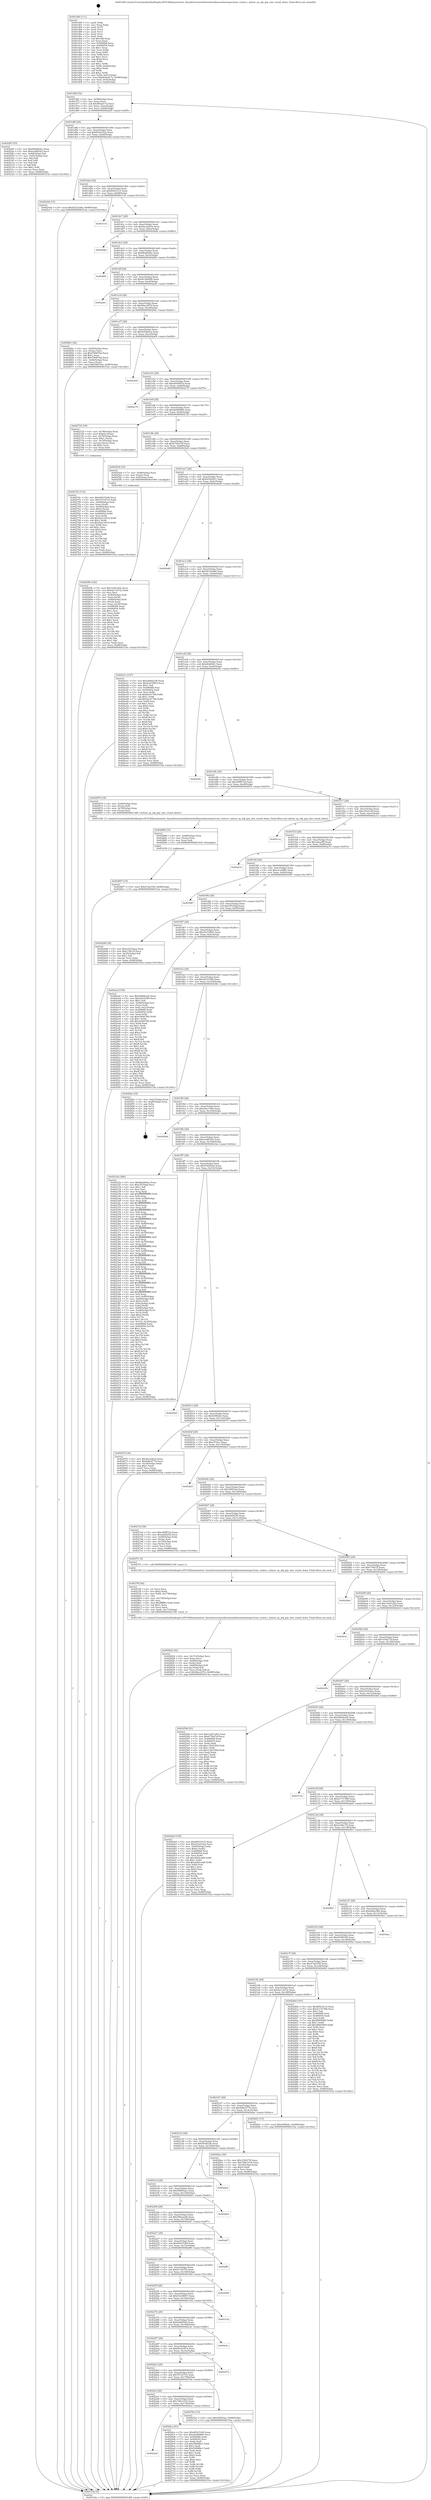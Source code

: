 digraph "0x401d00" {
  label = "0x401d00 (/mnt/c/Users/mathe/Desktop/tcc/POCII/binaries/extr_linuxdriversnetethernetmellanoxmlxswspectrum_router.c_mlxsw_sp_adj_grp_size_round_down_Final-ollvm.out::main(0))"
  labelloc = "t"
  node[shape=record]

  Entry [label="",width=0.3,height=0.3,shape=circle,fillcolor=black,style=filled]
  "0x401d6f" [label="{
     0x401d6f [32]\l
     | [instrs]\l
     &nbsp;&nbsp;0x401d6f \<+6\>: mov -0x98(%rbp),%eax\l
     &nbsp;&nbsp;0x401d75 \<+2\>: mov %eax,%ecx\l
     &nbsp;&nbsp;0x401d77 \<+6\>: sub $0x804ad17a,%ecx\l
     &nbsp;&nbsp;0x401d7d \<+6\>: mov %eax,-0xac(%rbp)\l
     &nbsp;&nbsp;0x401d83 \<+6\>: mov %ecx,-0xb0(%rbp)\l
     &nbsp;&nbsp;0x401d89 \<+6\>: je 00000000004022f5 \<main+0x5f5\>\l
  }"]
  "0x4022f5" [label="{
     0x4022f5 [53]\l
     | [instrs]\l
     &nbsp;&nbsp;0x4022f5 \<+5\>: mov $0x8ba90ebc,%eax\l
     &nbsp;&nbsp;0x4022fa \<+5\>: mov $0xecdd93d3,%ecx\l
     &nbsp;&nbsp;0x4022ff \<+6\>: mov -0x92(%rbp),%dl\l
     &nbsp;&nbsp;0x402305 \<+7\>: mov -0x91(%rbp),%sil\l
     &nbsp;&nbsp;0x40230c \<+3\>: mov %dl,%dil\l
     &nbsp;&nbsp;0x40230f \<+3\>: and %sil,%dil\l
     &nbsp;&nbsp;0x402312 \<+3\>: xor %sil,%dl\l
     &nbsp;&nbsp;0x402315 \<+3\>: or %dl,%dil\l
     &nbsp;&nbsp;0x402318 \<+4\>: test $0x1,%dil\l
     &nbsp;&nbsp;0x40231c \<+3\>: cmovne %ecx,%eax\l
     &nbsp;&nbsp;0x40231f \<+6\>: mov %eax,-0x98(%rbp)\l
     &nbsp;&nbsp;0x402325 \<+5\>: jmp 000000000040314a \<main+0x144a\>\l
  }"]
  "0x401d8f" [label="{
     0x401d8f [28]\l
     | [instrs]\l
     &nbsp;&nbsp;0x401d8f \<+5\>: jmp 0000000000401d94 \<main+0x94\>\l
     &nbsp;&nbsp;0x401d94 \<+6\>: mov -0xac(%rbp),%eax\l
     &nbsp;&nbsp;0x401d9a \<+5\>: sub $0x81bd1022,%eax\l
     &nbsp;&nbsp;0x401d9f \<+6\>: mov %eax,-0xb4(%rbp)\l
     &nbsp;&nbsp;0x401da5 \<+6\>: je 0000000000402e0d \<main+0x110d\>\l
  }"]
  "0x40314a" [label="{
     0x40314a [5]\l
     | [instrs]\l
     &nbsp;&nbsp;0x40314a \<+5\>: jmp 0000000000401d6f \<main+0x6f\>\l
  }"]
  "0x401d00" [label="{
     0x401d00 [111]\l
     | [instrs]\l
     &nbsp;&nbsp;0x401d00 \<+1\>: push %rbp\l
     &nbsp;&nbsp;0x401d01 \<+3\>: mov %rsp,%rbp\l
     &nbsp;&nbsp;0x401d04 \<+2\>: push %r15\l
     &nbsp;&nbsp;0x401d06 \<+2\>: push %r14\l
     &nbsp;&nbsp;0x401d08 \<+2\>: push %r13\l
     &nbsp;&nbsp;0x401d0a \<+2\>: push %r12\l
     &nbsp;&nbsp;0x401d0c \<+1\>: push %rbx\l
     &nbsp;&nbsp;0x401d0d \<+7\>: sub $0x188,%rsp\l
     &nbsp;&nbsp;0x401d14 \<+2\>: xor %eax,%eax\l
     &nbsp;&nbsp;0x401d16 \<+7\>: mov 0x406068,%ecx\l
     &nbsp;&nbsp;0x401d1d \<+7\>: mov 0x406054,%edx\l
     &nbsp;&nbsp;0x401d24 \<+3\>: sub $0x1,%eax\l
     &nbsp;&nbsp;0x401d27 \<+3\>: mov %ecx,%r8d\l
     &nbsp;&nbsp;0x401d2a \<+3\>: add %eax,%r8d\l
     &nbsp;&nbsp;0x401d2d \<+4\>: imul %r8d,%ecx\l
     &nbsp;&nbsp;0x401d31 \<+3\>: and $0x1,%ecx\l
     &nbsp;&nbsp;0x401d34 \<+3\>: cmp $0x0,%ecx\l
     &nbsp;&nbsp;0x401d37 \<+4\>: sete %r9b\l
     &nbsp;&nbsp;0x401d3b \<+4\>: and $0x1,%r9b\l
     &nbsp;&nbsp;0x401d3f \<+7\>: mov %r9b,-0x92(%rbp)\l
     &nbsp;&nbsp;0x401d46 \<+3\>: cmp $0xa,%edx\l
     &nbsp;&nbsp;0x401d49 \<+4\>: setl %r9b\l
     &nbsp;&nbsp;0x401d4d \<+4\>: and $0x1,%r9b\l
     &nbsp;&nbsp;0x401d51 \<+7\>: mov %r9b,-0x91(%rbp)\l
     &nbsp;&nbsp;0x401d58 \<+10\>: movl $0x804ad17a,-0x98(%rbp)\l
     &nbsp;&nbsp;0x401d62 \<+6\>: mov %edi,-0x9c(%rbp)\l
     &nbsp;&nbsp;0x401d68 \<+7\>: mov %rsi,-0xa8(%rbp)\l
  }"]
  Exit [label="",width=0.3,height=0.3,shape=circle,fillcolor=black,style=filled,peripheries=2]
  "0x402e0d" [label="{
     0x402e0d [15]\l
     | [instrs]\l
     &nbsp;&nbsp;0x402e0d \<+10\>: movl $0xbb332a8d,-0x98(%rbp)\l
     &nbsp;&nbsp;0x402e17 \<+5\>: jmp 000000000040314a \<main+0x144a\>\l
  }"]
  "0x401dab" [label="{
     0x401dab [28]\l
     | [instrs]\l
     &nbsp;&nbsp;0x401dab \<+5\>: jmp 0000000000401db0 \<main+0xb0\>\l
     &nbsp;&nbsp;0x401db0 \<+6\>: mov -0xac(%rbp),%eax\l
     &nbsp;&nbsp;0x401db6 \<+5\>: sub $0x895e51c5,%eax\l
     &nbsp;&nbsp;0x401dbb \<+6\>: mov %eax,-0xb8(%rbp)\l
     &nbsp;&nbsp;0x401dc1 \<+6\>: je 0000000000403116 \<main+0x1416\>\l
  }"]
  "0x402897" [label="{
     0x402897 [15]\l
     | [instrs]\l
     &nbsp;&nbsp;0x402897 \<+10\>: movl $0x47ab1f36,-0x98(%rbp)\l
     &nbsp;&nbsp;0x4028a1 \<+5\>: jmp 000000000040314a \<main+0x144a\>\l
  }"]
  "0x403116" [label="{
     0x403116\l
  }", style=dashed]
  "0x401dc7" [label="{
     0x401dc7 [28]\l
     | [instrs]\l
     &nbsp;&nbsp;0x401dc7 \<+5\>: jmp 0000000000401dcc \<main+0xcc\>\l
     &nbsp;&nbsp;0x401dcc \<+6\>: mov -0xac(%rbp),%eax\l
     &nbsp;&nbsp;0x401dd2 \<+5\>: sub $0x8ac22b1b,%eax\l
     &nbsp;&nbsp;0x401dd7 \<+6\>: mov %eax,-0xbc(%rbp)\l
     &nbsp;&nbsp;0x401ddd \<+6\>: je 000000000040268e \<main+0x98e\>\l
  }"]
  "0x402888" [label="{
     0x402888 [15]\l
     | [instrs]\l
     &nbsp;&nbsp;0x402888 \<+4\>: mov -0x68(%rbp),%rax\l
     &nbsp;&nbsp;0x40288c \<+3\>: mov (%rax),%rax\l
     &nbsp;&nbsp;0x40288f \<+3\>: mov %rax,%rdi\l
     &nbsp;&nbsp;0x402892 \<+5\>: call 0000000000401030 \<free@plt\>\l
     | [calls]\l
     &nbsp;&nbsp;0x401030 \{1\} (unknown)\l
  }"]
  "0x40268e" [label="{
     0x40268e\l
  }", style=dashed]
  "0x401de3" [label="{
     0x401de3 [28]\l
     | [instrs]\l
     &nbsp;&nbsp;0x401de3 \<+5\>: jmp 0000000000401de8 \<main+0xe8\>\l
     &nbsp;&nbsp;0x401de8 \<+6\>: mov -0xac(%rbp),%eax\l
     &nbsp;&nbsp;0x401dee \<+5\>: sub $0x8ba90ebc,%eax\l
     &nbsp;&nbsp;0x401df3 \<+6\>: mov %eax,-0xc0(%rbp)\l
     &nbsp;&nbsp;0x401df9 \<+6\>: je 0000000000402f60 \<main+0x1260\>\l
  }"]
  "0x402822" [label="{
     0x402822 [42]\l
     | [instrs]\l
     &nbsp;&nbsp;0x402822 \<+6\>: mov -0x17c(%rbp),%ecx\l
     &nbsp;&nbsp;0x402828 \<+3\>: imul %eax,%ecx\l
     &nbsp;&nbsp;0x40282b \<+4\>: mov -0x68(%rbp),%rdi\l
     &nbsp;&nbsp;0x40282f \<+3\>: mov (%rdi),%rdi\l
     &nbsp;&nbsp;0x402832 \<+4\>: mov -0x60(%rbp),%r8\l
     &nbsp;&nbsp;0x402836 \<+3\>: movslq (%r8),%r8\l
     &nbsp;&nbsp;0x402839 \<+4\>: mov %ecx,(%rdi,%r8,4)\l
     &nbsp;&nbsp;0x40283d \<+10\>: movl $0x9dac297d,-0x98(%rbp)\l
     &nbsp;&nbsp;0x402847 \<+5\>: jmp 000000000040314a \<main+0x144a\>\l
  }"]
  "0x402f60" [label="{
     0x402f60\l
  }", style=dashed]
  "0x401dff" [label="{
     0x401dff [28]\l
     | [instrs]\l
     &nbsp;&nbsp;0x401dff \<+5\>: jmp 0000000000401e04 \<main+0x104\>\l
     &nbsp;&nbsp;0x401e04 \<+6\>: mov -0xac(%rbp),%eax\l
     &nbsp;&nbsp;0x401e0a \<+5\>: sub $0x9c30b008,%eax\l
     &nbsp;&nbsp;0x401e0f \<+6\>: mov %eax,-0xc4(%rbp)\l
     &nbsp;&nbsp;0x401e15 \<+6\>: je 0000000000402a9c \<main+0xd9c\>\l
  }"]
  "0x4027f6" [label="{
     0x4027f6 [44]\l
     | [instrs]\l
     &nbsp;&nbsp;0x4027f6 \<+2\>: xor %ecx,%ecx\l
     &nbsp;&nbsp;0x4027f8 \<+5\>: mov $0x2,%edx\l
     &nbsp;&nbsp;0x4027fd \<+6\>: mov %edx,-0x178(%rbp)\l
     &nbsp;&nbsp;0x402803 \<+1\>: cltd\l
     &nbsp;&nbsp;0x402804 \<+6\>: mov -0x178(%rbp),%esi\l
     &nbsp;&nbsp;0x40280a \<+2\>: idiv %esi\l
     &nbsp;&nbsp;0x40280c \<+6\>: imul $0xfffffffe,%edx,%edx\l
     &nbsp;&nbsp;0x402812 \<+3\>: sub $0x1,%ecx\l
     &nbsp;&nbsp;0x402815 \<+2\>: sub %ecx,%edx\l
     &nbsp;&nbsp;0x402817 \<+6\>: mov %edx,-0x17c(%rbp)\l
     &nbsp;&nbsp;0x40281d \<+5\>: call 0000000000401160 \<next_i\>\l
     | [calls]\l
     &nbsp;&nbsp;0x401160 \{1\} (/mnt/c/Users/mathe/Desktop/tcc/POCII/binaries/extr_linuxdriversnetethernetmellanoxmlxswspectrum_router.c_mlxsw_sp_adj_grp_size_round_down_Final-ollvm.out::next_i)\l
  }"]
  "0x402a9c" [label="{
     0x402a9c\l
  }", style=dashed]
  "0x401e1b" [label="{
     0x401e1b [28]\l
     | [instrs]\l
     &nbsp;&nbsp;0x401e1b \<+5\>: jmp 0000000000401e20 \<main+0x120\>\l
     &nbsp;&nbsp;0x401e20 \<+6\>: mov -0xac(%rbp),%eax\l
     &nbsp;&nbsp;0x401e26 \<+5\>: sub $0x9dac297d,%eax\l
     &nbsp;&nbsp;0x401e2b \<+6\>: mov %eax,-0xc8(%rbp)\l
     &nbsp;&nbsp;0x401e31 \<+6\>: je 000000000040284c \<main+0xb4c\>\l
  }"]
  "0x40274c" [label="{
     0x40274c [114]\l
     | [instrs]\l
     &nbsp;&nbsp;0x40274c \<+5\>: mov $0x605c5349,%ecx\l
     &nbsp;&nbsp;0x402751 \<+5\>: mov $0x767a57c5,%edx\l
     &nbsp;&nbsp;0x402756 \<+4\>: mov -0x68(%rbp),%rdi\l
     &nbsp;&nbsp;0x40275a \<+3\>: mov %rax,(%rdi)\l
     &nbsp;&nbsp;0x40275d \<+4\>: mov -0x60(%rbp),%rax\l
     &nbsp;&nbsp;0x402761 \<+6\>: movl $0x0,(%rax)\l
     &nbsp;&nbsp;0x402767 \<+7\>: mov 0x406068,%esi\l
     &nbsp;&nbsp;0x40276e \<+8\>: mov 0x406054,%r8d\l
     &nbsp;&nbsp;0x402776 \<+3\>: mov %esi,%r9d\l
     &nbsp;&nbsp;0x402779 \<+7\>: add $0x9221491d,%r9d\l
     &nbsp;&nbsp;0x402780 \<+4\>: sub $0x1,%r9d\l
     &nbsp;&nbsp;0x402784 \<+7\>: sub $0x9221491d,%r9d\l
     &nbsp;&nbsp;0x40278b \<+4\>: imul %r9d,%esi\l
     &nbsp;&nbsp;0x40278f \<+3\>: and $0x1,%esi\l
     &nbsp;&nbsp;0x402792 \<+3\>: cmp $0x0,%esi\l
     &nbsp;&nbsp;0x402795 \<+4\>: sete %r10b\l
     &nbsp;&nbsp;0x402799 \<+4\>: cmp $0xa,%r8d\l
     &nbsp;&nbsp;0x40279d \<+4\>: setl %r11b\l
     &nbsp;&nbsp;0x4027a1 \<+3\>: mov %r10b,%bl\l
     &nbsp;&nbsp;0x4027a4 \<+3\>: and %r11b,%bl\l
     &nbsp;&nbsp;0x4027a7 \<+3\>: xor %r11b,%r10b\l
     &nbsp;&nbsp;0x4027aa \<+3\>: or %r10b,%bl\l
     &nbsp;&nbsp;0x4027ad \<+3\>: test $0x1,%bl\l
     &nbsp;&nbsp;0x4027b0 \<+3\>: cmovne %edx,%ecx\l
     &nbsp;&nbsp;0x4027b3 \<+6\>: mov %ecx,-0x98(%rbp)\l
     &nbsp;&nbsp;0x4027b9 \<+5\>: jmp 000000000040314a \<main+0x144a\>\l
  }"]
  "0x40284c" [label="{
     0x40284c [42]\l
     | [instrs]\l
     &nbsp;&nbsp;0x40284c \<+4\>: mov -0x60(%rbp),%rax\l
     &nbsp;&nbsp;0x402850 \<+2\>: mov (%rax),%ecx\l
     &nbsp;&nbsp;0x402852 \<+6\>: sub $0xf78487bd,%ecx\l
     &nbsp;&nbsp;0x402858 \<+3\>: add $0x1,%ecx\l
     &nbsp;&nbsp;0x40285b \<+6\>: add $0xf78487bd,%ecx\l
     &nbsp;&nbsp;0x402861 \<+4\>: mov -0x60(%rbp),%rax\l
     &nbsp;&nbsp;0x402865 \<+2\>: mov %ecx,(%rax)\l
     &nbsp;&nbsp;0x402867 \<+10\>: movl $0x54853ae,-0x98(%rbp)\l
     &nbsp;&nbsp;0x402871 \<+5\>: jmp 000000000040314a \<main+0x144a\>\l
  }"]
  "0x401e37" [label="{
     0x401e37 [28]\l
     | [instrs]\l
     &nbsp;&nbsp;0x401e37 \<+5\>: jmp 0000000000401e3c \<main+0x13c\>\l
     &nbsp;&nbsp;0x401e3c \<+6\>: mov -0xac(%rbp),%eax\l
     &nbsp;&nbsp;0x401e42 \<+5\>: sub $0x9e93b4ca,%eax\l
     &nbsp;&nbsp;0x401e47 \<+6\>: mov %eax,-0xcc(%rbp)\l
     &nbsp;&nbsp;0x401e4d \<+6\>: je 0000000000402a04 \<main+0xd04\>\l
  }"]
  "0x4022eb" [label="{
     0x4022eb\l
  }", style=dashed]
  "0x402a04" [label="{
     0x402a04\l
  }", style=dashed]
  "0x401e53" [label="{
     0x401e53 [28]\l
     | [instrs]\l
     &nbsp;&nbsp;0x401e53 \<+5\>: jmp 0000000000401e58 \<main+0x158\>\l
     &nbsp;&nbsp;0x401e58 \<+6\>: mov -0xac(%rbp),%eax\l
     &nbsp;&nbsp;0x401e5e \<+5\>: sub $0xa6504b7b,%eax\l
     &nbsp;&nbsp;0x401e63 \<+6\>: mov %eax,-0xd0(%rbp)\l
     &nbsp;&nbsp;0x401e69 \<+6\>: je 0000000000402c70 \<main+0xf70\>\l
  }"]
  "0x4026ca" [label="{
     0x4026ca [91]\l
     | [instrs]\l
     &nbsp;&nbsp;0x4026ca \<+5\>: mov $0x605c5349,%eax\l
     &nbsp;&nbsp;0x4026cf \<+5\>: mov $0xab58b860,%ecx\l
     &nbsp;&nbsp;0x4026d4 \<+7\>: mov 0x406068,%edx\l
     &nbsp;&nbsp;0x4026db \<+7\>: mov 0x406054,%esi\l
     &nbsp;&nbsp;0x4026e2 \<+2\>: mov %edx,%edi\l
     &nbsp;&nbsp;0x4026e4 \<+6\>: sub $0x5006f6e1,%edi\l
     &nbsp;&nbsp;0x4026ea \<+3\>: sub $0x1,%edi\l
     &nbsp;&nbsp;0x4026ed \<+6\>: add $0x5006f6e1,%edi\l
     &nbsp;&nbsp;0x4026f3 \<+3\>: imul %edi,%edx\l
     &nbsp;&nbsp;0x4026f6 \<+3\>: and $0x1,%edx\l
     &nbsp;&nbsp;0x4026f9 \<+3\>: cmp $0x0,%edx\l
     &nbsp;&nbsp;0x4026fc \<+4\>: sete %r8b\l
     &nbsp;&nbsp;0x402700 \<+3\>: cmp $0xa,%esi\l
     &nbsp;&nbsp;0x402703 \<+4\>: setl %r9b\l
     &nbsp;&nbsp;0x402707 \<+3\>: mov %r8b,%r10b\l
     &nbsp;&nbsp;0x40270a \<+3\>: and %r9b,%r10b\l
     &nbsp;&nbsp;0x40270d \<+3\>: xor %r9b,%r8b\l
     &nbsp;&nbsp;0x402710 \<+3\>: or %r8b,%r10b\l
     &nbsp;&nbsp;0x402713 \<+4\>: test $0x1,%r10b\l
     &nbsp;&nbsp;0x402717 \<+3\>: cmovne %ecx,%eax\l
     &nbsp;&nbsp;0x40271a \<+6\>: mov %eax,-0x98(%rbp)\l
     &nbsp;&nbsp;0x402720 \<+5\>: jmp 000000000040314a \<main+0x144a\>\l
  }"]
  "0x402c70" [label="{
     0x402c70\l
  }", style=dashed]
  "0x401e6f" [label="{
     0x401e6f [28]\l
     | [instrs]\l
     &nbsp;&nbsp;0x401e6f \<+5\>: jmp 0000000000401e74 \<main+0x174\>\l
     &nbsp;&nbsp;0x401e74 \<+6\>: mov -0xac(%rbp),%eax\l
     &nbsp;&nbsp;0x401e7a \<+5\>: sub $0xab58b860,%eax\l
     &nbsp;&nbsp;0x401e7f \<+6\>: mov %eax,-0xd4(%rbp)\l
     &nbsp;&nbsp;0x401e85 \<+6\>: je 0000000000402725 \<main+0xa25\>\l
  }"]
  "0x4022cf" [label="{
     0x4022cf [28]\l
     | [instrs]\l
     &nbsp;&nbsp;0x4022cf \<+5\>: jmp 00000000004022d4 \<main+0x5d4\>\l
     &nbsp;&nbsp;0x4022d4 \<+6\>: mov -0xac(%rbp),%eax\l
     &nbsp;&nbsp;0x4022da \<+5\>: sub $0x7d6e101b,%eax\l
     &nbsp;&nbsp;0x4022df \<+6\>: mov %eax,-0x174(%rbp)\l
     &nbsp;&nbsp;0x4022e5 \<+6\>: je 00000000004026ca \<main+0x9ca\>\l
  }"]
  "0x402725" [label="{
     0x402725 [39]\l
     | [instrs]\l
     &nbsp;&nbsp;0x402725 \<+4\>: mov -0x78(%rbp),%rax\l
     &nbsp;&nbsp;0x402729 \<+6\>: movl $0x64,(%rax)\l
     &nbsp;&nbsp;0x40272f \<+4\>: mov -0x70(%rbp),%rax\l
     &nbsp;&nbsp;0x402733 \<+6\>: movl $0x1,(%rax)\l
     &nbsp;&nbsp;0x402739 \<+4\>: mov -0x70(%rbp),%rax\l
     &nbsp;&nbsp;0x40273d \<+3\>: movslq (%rax),%rax\l
     &nbsp;&nbsp;0x402740 \<+4\>: shl $0x2,%rax\l
     &nbsp;&nbsp;0x402744 \<+3\>: mov %rax,%rdi\l
     &nbsp;&nbsp;0x402747 \<+5\>: call 0000000000401050 \<malloc@plt\>\l
     | [calls]\l
     &nbsp;&nbsp;0x401050 \{1\} (unknown)\l
  }"]
  "0x401e8b" [label="{
     0x401e8b [28]\l
     | [instrs]\l
     &nbsp;&nbsp;0x401e8b \<+5\>: jmp 0000000000401e90 \<main+0x190\>\l
     &nbsp;&nbsp;0x401e90 \<+6\>: mov -0xac(%rbp),%eax\l
     &nbsp;&nbsp;0x401e96 \<+5\>: sub $0xb75ba7ef,%eax\l
     &nbsp;&nbsp;0x401e9b \<+6\>: mov %eax,-0xd8(%rbp)\l
     &nbsp;&nbsp;0x401ea1 \<+6\>: je 00000000004025e8 \<main+0x8e8\>\l
  }"]
  "0x4027be" [label="{
     0x4027be [15]\l
     | [instrs]\l
     &nbsp;&nbsp;0x4027be \<+10\>: movl $0x54853ae,-0x98(%rbp)\l
     &nbsp;&nbsp;0x4027c8 \<+5\>: jmp 000000000040314a \<main+0x144a\>\l
  }"]
  "0x4025e8" [label="{
     0x4025e8 [19]\l
     | [instrs]\l
     &nbsp;&nbsp;0x4025e8 \<+7\>: mov -0x88(%rbp),%rax\l
     &nbsp;&nbsp;0x4025ef \<+3\>: mov (%rax),%rax\l
     &nbsp;&nbsp;0x4025f2 \<+4\>: mov 0x8(%rax),%rdi\l
     &nbsp;&nbsp;0x4025f6 \<+5\>: call 0000000000401060 \<atoi@plt\>\l
     | [calls]\l
     &nbsp;&nbsp;0x401060 \{1\} (unknown)\l
  }"]
  "0x401ea7" [label="{
     0x401ea7 [28]\l
     | [instrs]\l
     &nbsp;&nbsp;0x401ea7 \<+5\>: jmp 0000000000401eac \<main+0x1ac\>\l
     &nbsp;&nbsp;0x401eac \<+6\>: mov -0xac(%rbp),%eax\l
     &nbsp;&nbsp;0x401eb2 \<+5\>: sub $0xb93b291c,%eax\l
     &nbsp;&nbsp;0x401eb7 \<+6\>: mov %eax,-0xdc(%rbp)\l
     &nbsp;&nbsp;0x401ebd \<+6\>: je 0000000000402bdb \<main+0xedb\>\l
  }"]
  "0x4022b3" [label="{
     0x4022b3 [28]\l
     | [instrs]\l
     &nbsp;&nbsp;0x4022b3 \<+5\>: jmp 00000000004022b8 \<main+0x5b8\>\l
     &nbsp;&nbsp;0x4022b8 \<+6\>: mov -0xac(%rbp),%eax\l
     &nbsp;&nbsp;0x4022be \<+5\>: sub $0x767a57c5,%eax\l
     &nbsp;&nbsp;0x4022c3 \<+6\>: mov %eax,-0x170(%rbp)\l
     &nbsp;&nbsp;0x4022c9 \<+6\>: je 00000000004027be \<main+0xabe\>\l
  }"]
  "0x402bdb" [label="{
     0x402bdb\l
  }", style=dashed]
  "0x401ec3" [label="{
     0x401ec3 [28]\l
     | [instrs]\l
     &nbsp;&nbsp;0x401ec3 \<+5\>: jmp 0000000000401ec8 \<main+0x1c8\>\l
     &nbsp;&nbsp;0x401ec8 \<+6\>: mov -0xac(%rbp),%eax\l
     &nbsp;&nbsp;0x401ece \<+5\>: sub $0xbb332a8d,%eax\l
     &nbsp;&nbsp;0x401ed3 \<+6\>: mov %eax,-0xe0(%rbp)\l
     &nbsp;&nbsp;0x401ed9 \<+6\>: je 0000000000402e1c \<main+0x111c\>\l
  }"]
  "0x40257e" [label="{
     0x40257e\l
  }", style=dashed]
  "0x402e1c" [label="{
     0x402e1c [147]\l
     | [instrs]\l
     &nbsp;&nbsp;0x402e1c \<+5\>: mov $0x268d2a36,%eax\l
     &nbsp;&nbsp;0x402e21 \<+5\>: mov $0xd3a7d003,%ecx\l
     &nbsp;&nbsp;0x402e26 \<+2\>: mov $0x1,%dl\l
     &nbsp;&nbsp;0x402e28 \<+7\>: mov 0x406068,%esi\l
     &nbsp;&nbsp;0x402e2f \<+7\>: mov 0x406054,%edi\l
     &nbsp;&nbsp;0x402e36 \<+3\>: mov %esi,%r8d\l
     &nbsp;&nbsp;0x402e39 \<+7\>: sub $0xfec01768,%r8d\l
     &nbsp;&nbsp;0x402e40 \<+4\>: sub $0x1,%r8d\l
     &nbsp;&nbsp;0x402e44 \<+7\>: add $0xfec01768,%r8d\l
     &nbsp;&nbsp;0x402e4b \<+4\>: imul %r8d,%esi\l
     &nbsp;&nbsp;0x402e4f \<+3\>: and $0x1,%esi\l
     &nbsp;&nbsp;0x402e52 \<+3\>: cmp $0x0,%esi\l
     &nbsp;&nbsp;0x402e55 \<+4\>: sete %r9b\l
     &nbsp;&nbsp;0x402e59 \<+3\>: cmp $0xa,%edi\l
     &nbsp;&nbsp;0x402e5c \<+4\>: setl %r10b\l
     &nbsp;&nbsp;0x402e60 \<+3\>: mov %r9b,%r11b\l
     &nbsp;&nbsp;0x402e63 \<+4\>: xor $0xff,%r11b\l
     &nbsp;&nbsp;0x402e67 \<+3\>: mov %r10b,%bl\l
     &nbsp;&nbsp;0x402e6a \<+3\>: xor $0xff,%bl\l
     &nbsp;&nbsp;0x402e6d \<+3\>: xor $0x0,%dl\l
     &nbsp;&nbsp;0x402e70 \<+3\>: mov %r11b,%r14b\l
     &nbsp;&nbsp;0x402e73 \<+4\>: and $0x0,%r14b\l
     &nbsp;&nbsp;0x402e77 \<+3\>: and %dl,%r9b\l
     &nbsp;&nbsp;0x402e7a \<+3\>: mov %bl,%r15b\l
     &nbsp;&nbsp;0x402e7d \<+4\>: and $0x0,%r15b\l
     &nbsp;&nbsp;0x402e81 \<+3\>: and %dl,%r10b\l
     &nbsp;&nbsp;0x402e84 \<+3\>: or %r9b,%r14b\l
     &nbsp;&nbsp;0x402e87 \<+3\>: or %r10b,%r15b\l
     &nbsp;&nbsp;0x402e8a \<+3\>: xor %r15b,%r14b\l
     &nbsp;&nbsp;0x402e8d \<+3\>: or %bl,%r11b\l
     &nbsp;&nbsp;0x402e90 \<+4\>: xor $0xff,%r11b\l
     &nbsp;&nbsp;0x402e94 \<+3\>: or $0x0,%dl\l
     &nbsp;&nbsp;0x402e97 \<+3\>: and %dl,%r11b\l
     &nbsp;&nbsp;0x402e9a \<+3\>: or %r11b,%r14b\l
     &nbsp;&nbsp;0x402e9d \<+4\>: test $0x1,%r14b\l
     &nbsp;&nbsp;0x402ea1 \<+3\>: cmovne %ecx,%eax\l
     &nbsp;&nbsp;0x402ea4 \<+6\>: mov %eax,-0x98(%rbp)\l
     &nbsp;&nbsp;0x402eaa \<+5\>: jmp 000000000040314a \<main+0x144a\>\l
  }"]
  "0x401edf" [label="{
     0x401edf [28]\l
     | [instrs]\l
     &nbsp;&nbsp;0x401edf \<+5\>: jmp 0000000000401ee4 \<main+0x1e4\>\l
     &nbsp;&nbsp;0x401ee4 \<+6\>: mov -0xac(%rbp),%eax\l
     &nbsp;&nbsp;0x401eea \<+5\>: sub $0xbfedf4d1,%eax\l
     &nbsp;&nbsp;0x401eef \<+6\>: mov %eax,-0xe4(%rbp)\l
     &nbsp;&nbsp;0x401ef5 \<+6\>: je 000000000040250c \<main+0x80c\>\l
  }"]
  "0x402297" [label="{
     0x402297 [28]\l
     | [instrs]\l
     &nbsp;&nbsp;0x402297 \<+5\>: jmp 000000000040229c \<main+0x59c\>\l
     &nbsp;&nbsp;0x40229c \<+6\>: mov -0xac(%rbp),%eax\l
     &nbsp;&nbsp;0x4022a2 \<+5\>: sub $0x6b3d1974,%eax\l
     &nbsp;&nbsp;0x4022a7 \<+6\>: mov %eax,-0x16c(%rbp)\l
     &nbsp;&nbsp;0x4022ad \<+6\>: je 000000000040257e \<main+0x87e\>\l
  }"]
  "0x40250c" [label="{
     0x40250c\l
  }", style=dashed]
  "0x401efb" [label="{
     0x401efb [28]\l
     | [instrs]\l
     &nbsp;&nbsp;0x401efb \<+5\>: jmp 0000000000401f00 \<main+0x200\>\l
     &nbsp;&nbsp;0x401f00 \<+6\>: mov -0xac(%rbp),%eax\l
     &nbsp;&nbsp;0x401f06 \<+5\>: sub $0xc89f87a2,%eax\l
     &nbsp;&nbsp;0x401f0b \<+6\>: mov %eax,-0xe8(%rbp)\l
     &nbsp;&nbsp;0x401f11 \<+6\>: je 0000000000402876 \<main+0xb76\>\l
  }"]
  "0x402cfe" [label="{
     0x402cfe\l
  }", style=dashed]
  "0x402876" [label="{
     0x402876 [18]\l
     | [instrs]\l
     &nbsp;&nbsp;0x402876 \<+4\>: mov -0x68(%rbp),%rax\l
     &nbsp;&nbsp;0x40287a \<+3\>: mov (%rax),%rdi\l
     &nbsp;&nbsp;0x40287d \<+4\>: mov -0x78(%rbp),%rax\l
     &nbsp;&nbsp;0x402881 \<+2\>: mov (%rax),%esi\l
     &nbsp;&nbsp;0x402883 \<+5\>: call 00000000004013d0 \<mlxsw_sp_adj_grp_size_round_down\>\l
     | [calls]\l
     &nbsp;&nbsp;0x4013d0 \{1\} (/mnt/c/Users/mathe/Desktop/tcc/POCII/binaries/extr_linuxdriversnetethernetmellanoxmlxswspectrum_router.c_mlxsw_sp_adj_grp_size_round_down_Final-ollvm.out::mlxsw_sp_adj_grp_size_round_down)\l
  }"]
  "0x401f17" [label="{
     0x401f17 [28]\l
     | [instrs]\l
     &nbsp;&nbsp;0x401f17 \<+5\>: jmp 0000000000401f1c \<main+0x21c\>\l
     &nbsp;&nbsp;0x401f1c \<+6\>: mov -0xac(%rbp),%eax\l
     &nbsp;&nbsp;0x401f22 \<+5\>: sub $0xcd5ce1df,%eax\l
     &nbsp;&nbsp;0x401f27 \<+6\>: mov %eax,-0xec(%rbp)\l
     &nbsp;&nbsp;0x401f2d \<+6\>: je 0000000000402c1a \<main+0xf1a\>\l
  }"]
  "0x40227b" [label="{
     0x40227b [28]\l
     | [instrs]\l
     &nbsp;&nbsp;0x40227b \<+5\>: jmp 0000000000402280 \<main+0x580\>\l
     &nbsp;&nbsp;0x402280 \<+6\>: mov -0xac(%rbp),%eax\l
     &nbsp;&nbsp;0x402286 \<+5\>: sub $0x6ab6f540,%eax\l
     &nbsp;&nbsp;0x40228b \<+6\>: mov %eax,-0x168(%rbp)\l
     &nbsp;&nbsp;0x402291 \<+6\>: je 0000000000402cfe \<main+0xffe\>\l
  }"]
  "0x402c1a" [label="{
     0x402c1a\l
  }", style=dashed]
  "0x401f33" [label="{
     0x401f33 [28]\l
     | [instrs]\l
     &nbsp;&nbsp;0x401f33 \<+5\>: jmp 0000000000401f38 \<main+0x238\>\l
     &nbsp;&nbsp;0x401f38 \<+6\>: mov -0xac(%rbp),%eax\l
     &nbsp;&nbsp;0x401f3e \<+5\>: sub $0xcdeacff5,%eax\l
     &nbsp;&nbsp;0x401f43 \<+6\>: mov %eax,-0xf0(%rbp)\l
     &nbsp;&nbsp;0x401f49 \<+6\>: je 0000000000402a7e \<main+0xd7e\>\l
  }"]
  "0x403102" [label="{
     0x403102\l
  }", style=dashed]
  "0x402a7e" [label="{
     0x402a7e\l
  }", style=dashed]
  "0x401f4f" [label="{
     0x401f4f [28]\l
     | [instrs]\l
     &nbsp;&nbsp;0x401f4f \<+5\>: jmp 0000000000401f54 \<main+0x254\>\l
     &nbsp;&nbsp;0x401f54 \<+6\>: mov -0xac(%rbp),%eax\l
     &nbsp;&nbsp;0x401f5a \<+5\>: sub $0xceced98c,%eax\l
     &nbsp;&nbsp;0x401f5f \<+6\>: mov %eax,-0xf4(%rbp)\l
     &nbsp;&nbsp;0x401f65 \<+6\>: je 0000000000403087 \<main+0x1387\>\l
  }"]
  "0x40225f" [label="{
     0x40225f [28]\l
     | [instrs]\l
     &nbsp;&nbsp;0x40225f \<+5\>: jmp 0000000000402264 \<main+0x564\>\l
     &nbsp;&nbsp;0x402264 \<+6\>: mov -0xac(%rbp),%eax\l
     &nbsp;&nbsp;0x40226a \<+5\>: sub $0x63238647,%eax\l
     &nbsp;&nbsp;0x40226f \<+6\>: mov %eax,-0x164(%rbp)\l
     &nbsp;&nbsp;0x402275 \<+6\>: je 0000000000403102 \<main+0x1402\>\l
  }"]
  "0x403087" [label="{
     0x403087\l
  }", style=dashed]
  "0x401f6b" [label="{
     0x401f6b [28]\l
     | [instrs]\l
     &nbsp;&nbsp;0x401f6b \<+5\>: jmp 0000000000401f70 \<main+0x270\>\l
     &nbsp;&nbsp;0x401f70 \<+6\>: mov -0xac(%rbp),%eax\l
     &nbsp;&nbsp;0x401f76 \<+5\>: sub $0xcf535daf,%eax\l
     &nbsp;&nbsp;0x401f7b \<+6\>: mov %eax,-0xf8(%rbp)\l
     &nbsp;&nbsp;0x401f81 \<+6\>: je 0000000000402498 \<main+0x798\>\l
  }"]
  "0x403040" [label="{
     0x403040\l
  }", style=dashed]
  "0x402498" [label="{
     0x402498 [30]\l
     | [instrs]\l
     &nbsp;&nbsp;0x402498 \<+5\>: mov $0x2341bea2,%eax\l
     &nbsp;&nbsp;0x40249d \<+5\>: mov $0xc74615f,%ecx\l
     &nbsp;&nbsp;0x4024a2 \<+3\>: mov -0x35(%rbp),%dl\l
     &nbsp;&nbsp;0x4024a5 \<+3\>: test $0x1,%dl\l
     &nbsp;&nbsp;0x4024a8 \<+3\>: cmovne %ecx,%eax\l
     &nbsp;&nbsp;0x4024ab \<+6\>: mov %eax,-0x98(%rbp)\l
     &nbsp;&nbsp;0x4024b1 \<+5\>: jmp 000000000040314a \<main+0x144a\>\l
  }"]
  "0x401f87" [label="{
     0x401f87 [28]\l
     | [instrs]\l
     &nbsp;&nbsp;0x401f87 \<+5\>: jmp 0000000000401f8c \<main+0x28c\>\l
     &nbsp;&nbsp;0x401f8c \<+6\>: mov -0xac(%rbp),%eax\l
     &nbsp;&nbsp;0x401f92 \<+5\>: sub $0xd3a7d003,%eax\l
     &nbsp;&nbsp;0x401f97 \<+6\>: mov %eax,-0xfc(%rbp)\l
     &nbsp;&nbsp;0x401f9d \<+6\>: je 0000000000402eaf \<main+0x11af\>\l
  }"]
  "0x402243" [label="{
     0x402243 [28]\l
     | [instrs]\l
     &nbsp;&nbsp;0x402243 \<+5\>: jmp 0000000000402248 \<main+0x548\>\l
     &nbsp;&nbsp;0x402248 \<+6\>: mov -0xac(%rbp),%eax\l
     &nbsp;&nbsp;0x40224e \<+5\>: sub $0x611f4754,%eax\l
     &nbsp;&nbsp;0x402253 \<+6\>: mov %eax,-0x160(%rbp)\l
     &nbsp;&nbsp;0x402259 \<+6\>: je 0000000000403040 \<main+0x1340\>\l
  }"]
  "0x402eaf" [label="{
     0x402eaf [159]\l
     | [instrs]\l
     &nbsp;&nbsp;0x402eaf \<+5\>: mov $0x268d2a36,%eax\l
     &nbsp;&nbsp;0x402eb4 \<+5\>: mov $0xe02316f9,%ecx\l
     &nbsp;&nbsp;0x402eb9 \<+2\>: mov $0x1,%dl\l
     &nbsp;&nbsp;0x402ebb \<+7\>: mov -0x90(%rbp),%rsi\l
     &nbsp;&nbsp;0x402ec2 \<+2\>: mov (%rsi),%edi\l
     &nbsp;&nbsp;0x402ec4 \<+3\>: mov %edi,-0x2c(%rbp)\l
     &nbsp;&nbsp;0x402ec7 \<+7\>: mov 0x406068,%edi\l
     &nbsp;&nbsp;0x402ece \<+8\>: mov 0x406054,%r8d\l
     &nbsp;&nbsp;0x402ed6 \<+3\>: mov %edi,%r9d\l
     &nbsp;&nbsp;0x402ed9 \<+7\>: sub $0xc9446780,%r9d\l
     &nbsp;&nbsp;0x402ee0 \<+4\>: sub $0x1,%r9d\l
     &nbsp;&nbsp;0x402ee4 \<+7\>: add $0xc9446780,%r9d\l
     &nbsp;&nbsp;0x402eeb \<+4\>: imul %r9d,%edi\l
     &nbsp;&nbsp;0x402eef \<+3\>: and $0x1,%edi\l
     &nbsp;&nbsp;0x402ef2 \<+3\>: cmp $0x0,%edi\l
     &nbsp;&nbsp;0x402ef5 \<+4\>: sete %r10b\l
     &nbsp;&nbsp;0x402ef9 \<+4\>: cmp $0xa,%r8d\l
     &nbsp;&nbsp;0x402efd \<+4\>: setl %r11b\l
     &nbsp;&nbsp;0x402f01 \<+3\>: mov %r10b,%bl\l
     &nbsp;&nbsp;0x402f04 \<+3\>: xor $0xff,%bl\l
     &nbsp;&nbsp;0x402f07 \<+3\>: mov %r11b,%r14b\l
     &nbsp;&nbsp;0x402f0a \<+4\>: xor $0xff,%r14b\l
     &nbsp;&nbsp;0x402f0e \<+3\>: xor $0x1,%dl\l
     &nbsp;&nbsp;0x402f11 \<+3\>: mov %bl,%r15b\l
     &nbsp;&nbsp;0x402f14 \<+4\>: and $0xff,%r15b\l
     &nbsp;&nbsp;0x402f18 \<+3\>: and %dl,%r10b\l
     &nbsp;&nbsp;0x402f1b \<+3\>: mov %r14b,%r12b\l
     &nbsp;&nbsp;0x402f1e \<+4\>: and $0xff,%r12b\l
     &nbsp;&nbsp;0x402f22 \<+3\>: and %dl,%r11b\l
     &nbsp;&nbsp;0x402f25 \<+3\>: or %r10b,%r15b\l
     &nbsp;&nbsp;0x402f28 \<+3\>: or %r11b,%r12b\l
     &nbsp;&nbsp;0x402f2b \<+3\>: xor %r12b,%r15b\l
     &nbsp;&nbsp;0x402f2e \<+3\>: or %r14b,%bl\l
     &nbsp;&nbsp;0x402f31 \<+3\>: xor $0xff,%bl\l
     &nbsp;&nbsp;0x402f34 \<+3\>: or $0x1,%dl\l
     &nbsp;&nbsp;0x402f37 \<+2\>: and %dl,%bl\l
     &nbsp;&nbsp;0x402f39 \<+3\>: or %bl,%r15b\l
     &nbsp;&nbsp;0x402f3c \<+4\>: test $0x1,%r15b\l
     &nbsp;&nbsp;0x402f40 \<+3\>: cmovne %ecx,%eax\l
     &nbsp;&nbsp;0x402f43 \<+6\>: mov %eax,-0x98(%rbp)\l
     &nbsp;&nbsp;0x402f49 \<+5\>: jmp 000000000040314a \<main+0x144a\>\l
  }"]
  "0x401fa3" [label="{
     0x401fa3 [28]\l
     | [instrs]\l
     &nbsp;&nbsp;0x401fa3 \<+5\>: jmp 0000000000401fa8 \<main+0x2a8\>\l
     &nbsp;&nbsp;0x401fa8 \<+6\>: mov -0xac(%rbp),%eax\l
     &nbsp;&nbsp;0x401fae \<+5\>: sub $0xe02316f9,%eax\l
     &nbsp;&nbsp;0x401fb3 \<+6\>: mov %eax,-0x100(%rbp)\l
     &nbsp;&nbsp;0x401fb9 \<+6\>: je 0000000000402f4e \<main+0x124e\>\l
  }"]
  "0x402ff9" [label="{
     0x402ff9\l
  }", style=dashed]
  "0x402f4e" [label="{
     0x402f4e [18]\l
     | [instrs]\l
     &nbsp;&nbsp;0x402f4e \<+3\>: mov -0x2c(%rbp),%eax\l
     &nbsp;&nbsp;0x402f51 \<+4\>: lea -0x28(%rbp),%rsp\l
     &nbsp;&nbsp;0x402f55 \<+1\>: pop %rbx\l
     &nbsp;&nbsp;0x402f56 \<+2\>: pop %r12\l
     &nbsp;&nbsp;0x402f58 \<+2\>: pop %r13\l
     &nbsp;&nbsp;0x402f5a \<+2\>: pop %r14\l
     &nbsp;&nbsp;0x402f5c \<+2\>: pop %r15\l
     &nbsp;&nbsp;0x402f5e \<+1\>: pop %rbp\l
     &nbsp;&nbsp;0x402f5f \<+1\>: ret\l
  }"]
  "0x401fbf" [label="{
     0x401fbf [28]\l
     | [instrs]\l
     &nbsp;&nbsp;0x401fbf \<+5\>: jmp 0000000000401fc4 \<main+0x2c4\>\l
     &nbsp;&nbsp;0x401fc4 \<+6\>: mov -0xac(%rbp),%eax\l
     &nbsp;&nbsp;0x401fca \<+5\>: sub $0xe8ac1940,%eax\l
     &nbsp;&nbsp;0x401fcf \<+6\>: mov %eax,-0x104(%rbp)\l
     &nbsp;&nbsp;0x401fd5 \<+6\>: je 00000000004028a6 \<main+0xba6\>\l
  }"]
  "0x402227" [label="{
     0x402227 [28]\l
     | [instrs]\l
     &nbsp;&nbsp;0x402227 \<+5\>: jmp 000000000040222c \<main+0x52c\>\l
     &nbsp;&nbsp;0x40222c \<+6\>: mov -0xac(%rbp),%eax\l
     &nbsp;&nbsp;0x402232 \<+5\>: sub $0x605c5349,%eax\l
     &nbsp;&nbsp;0x402237 \<+6\>: mov %eax,-0x15c(%rbp)\l
     &nbsp;&nbsp;0x40223d \<+6\>: je 0000000000402ff9 \<main+0x12f9\>\l
  }"]
  "0x4028a6" [label="{
     0x4028a6\l
  }", style=dashed]
  "0x401fdb" [label="{
     0x401fdb [28]\l
     | [instrs]\l
     &nbsp;&nbsp;0x401fdb \<+5\>: jmp 0000000000401fe0 \<main+0x2e0\>\l
     &nbsp;&nbsp;0x401fe0 \<+6\>: mov -0xac(%rbp),%eax\l
     &nbsp;&nbsp;0x401fe6 \<+5\>: sub $0xecdd93d3,%eax\l
     &nbsp;&nbsp;0x401feb \<+6\>: mov %eax,-0x108(%rbp)\l
     &nbsp;&nbsp;0x401ff1 \<+6\>: je 000000000040232a \<main+0x62a\>\l
  }"]
  "0x402af7" [label="{
     0x402af7\l
  }", style=dashed]
  "0x40232a" [label="{
     0x40232a [366]\l
     | [instrs]\l
     &nbsp;&nbsp;0x40232a \<+5\>: mov $0x8ba90ebc,%eax\l
     &nbsp;&nbsp;0x40232f \<+5\>: mov $0xcf535daf,%ecx\l
     &nbsp;&nbsp;0x402334 \<+2\>: mov $0x1,%dl\l
     &nbsp;&nbsp;0x402336 \<+2\>: xor %esi,%esi\l
     &nbsp;&nbsp;0x402338 \<+3\>: mov %rsp,%rdi\l
     &nbsp;&nbsp;0x40233b \<+4\>: add $0xfffffffffffffff0,%rdi\l
     &nbsp;&nbsp;0x40233f \<+3\>: mov %rdi,%rsp\l
     &nbsp;&nbsp;0x402342 \<+7\>: mov %rdi,-0x90(%rbp)\l
     &nbsp;&nbsp;0x402349 \<+3\>: mov %rsp,%rdi\l
     &nbsp;&nbsp;0x40234c \<+4\>: add $0xfffffffffffffff0,%rdi\l
     &nbsp;&nbsp;0x402350 \<+3\>: mov %rdi,%rsp\l
     &nbsp;&nbsp;0x402353 \<+3\>: mov %rsp,%r8\l
     &nbsp;&nbsp;0x402356 \<+4\>: add $0xfffffffffffffff0,%r8\l
     &nbsp;&nbsp;0x40235a \<+3\>: mov %r8,%rsp\l
     &nbsp;&nbsp;0x40235d \<+7\>: mov %r8,-0x88(%rbp)\l
     &nbsp;&nbsp;0x402364 \<+3\>: mov %rsp,%r8\l
     &nbsp;&nbsp;0x402367 \<+4\>: add $0xfffffffffffffff0,%r8\l
     &nbsp;&nbsp;0x40236b \<+3\>: mov %r8,%rsp\l
     &nbsp;&nbsp;0x40236e \<+4\>: mov %r8,-0x80(%rbp)\l
     &nbsp;&nbsp;0x402372 \<+3\>: mov %rsp,%r8\l
     &nbsp;&nbsp;0x402375 \<+4\>: add $0xfffffffffffffff0,%r8\l
     &nbsp;&nbsp;0x402379 \<+3\>: mov %r8,%rsp\l
     &nbsp;&nbsp;0x40237c \<+4\>: mov %r8,-0x78(%rbp)\l
     &nbsp;&nbsp;0x402380 \<+3\>: mov %rsp,%r8\l
     &nbsp;&nbsp;0x402383 \<+4\>: add $0xfffffffffffffff0,%r8\l
     &nbsp;&nbsp;0x402387 \<+3\>: mov %r8,%rsp\l
     &nbsp;&nbsp;0x40238a \<+4\>: mov %r8,-0x70(%rbp)\l
     &nbsp;&nbsp;0x40238e \<+3\>: mov %rsp,%r8\l
     &nbsp;&nbsp;0x402391 \<+4\>: add $0xfffffffffffffff0,%r8\l
     &nbsp;&nbsp;0x402395 \<+3\>: mov %r8,%rsp\l
     &nbsp;&nbsp;0x402398 \<+4\>: mov %r8,-0x68(%rbp)\l
     &nbsp;&nbsp;0x40239c \<+3\>: mov %rsp,%r8\l
     &nbsp;&nbsp;0x40239f \<+4\>: add $0xfffffffffffffff0,%r8\l
     &nbsp;&nbsp;0x4023a3 \<+3\>: mov %r8,%rsp\l
     &nbsp;&nbsp;0x4023a6 \<+4\>: mov %r8,-0x60(%rbp)\l
     &nbsp;&nbsp;0x4023aa \<+3\>: mov %rsp,%r8\l
     &nbsp;&nbsp;0x4023ad \<+4\>: add $0xfffffffffffffff0,%r8\l
     &nbsp;&nbsp;0x4023b1 \<+3\>: mov %r8,%rsp\l
     &nbsp;&nbsp;0x4023b4 \<+4\>: mov %r8,-0x58(%rbp)\l
     &nbsp;&nbsp;0x4023b8 \<+3\>: mov %rsp,%r8\l
     &nbsp;&nbsp;0x4023bb \<+4\>: add $0xfffffffffffffff0,%r8\l
     &nbsp;&nbsp;0x4023bf \<+3\>: mov %r8,%rsp\l
     &nbsp;&nbsp;0x4023c2 \<+4\>: mov %r8,-0x50(%rbp)\l
     &nbsp;&nbsp;0x4023c6 \<+3\>: mov %rsp,%r8\l
     &nbsp;&nbsp;0x4023c9 \<+4\>: add $0xfffffffffffffff0,%r8\l
     &nbsp;&nbsp;0x4023cd \<+3\>: mov %r8,%rsp\l
     &nbsp;&nbsp;0x4023d0 \<+4\>: mov %r8,-0x48(%rbp)\l
     &nbsp;&nbsp;0x4023d4 \<+3\>: mov %rsp,%r8\l
     &nbsp;&nbsp;0x4023d7 \<+4\>: add $0xfffffffffffffff0,%r8\l
     &nbsp;&nbsp;0x4023db \<+3\>: mov %r8,%rsp\l
     &nbsp;&nbsp;0x4023de \<+4\>: mov %r8,-0x40(%rbp)\l
     &nbsp;&nbsp;0x4023e2 \<+7\>: mov -0x90(%rbp),%r8\l
     &nbsp;&nbsp;0x4023e9 \<+7\>: movl $0x0,(%r8)\l
     &nbsp;&nbsp;0x4023f0 \<+7\>: mov -0x9c(%rbp),%r9d\l
     &nbsp;&nbsp;0x4023f7 \<+3\>: mov %r9d,(%rdi)\l
     &nbsp;&nbsp;0x4023fa \<+7\>: mov -0x88(%rbp),%r8\l
     &nbsp;&nbsp;0x402401 \<+7\>: mov -0xa8(%rbp),%r10\l
     &nbsp;&nbsp;0x402408 \<+3\>: mov %r10,(%r8)\l
     &nbsp;&nbsp;0x40240b \<+3\>: cmpl $0x2,(%rdi)\l
     &nbsp;&nbsp;0x40240e \<+4\>: setne %r11b\l
     &nbsp;&nbsp;0x402412 \<+4\>: and $0x1,%r11b\l
     &nbsp;&nbsp;0x402416 \<+4\>: mov %r11b,-0x35(%rbp)\l
     &nbsp;&nbsp;0x40241a \<+7\>: mov 0x406068,%ebx\l
     &nbsp;&nbsp;0x402421 \<+8\>: mov 0x406054,%r14d\l
     &nbsp;&nbsp;0x402429 \<+3\>: sub $0x1,%esi\l
     &nbsp;&nbsp;0x40242c \<+3\>: mov %ebx,%r15d\l
     &nbsp;&nbsp;0x40242f \<+3\>: add %esi,%r15d\l
     &nbsp;&nbsp;0x402432 \<+4\>: imul %r15d,%ebx\l
     &nbsp;&nbsp;0x402436 \<+3\>: and $0x1,%ebx\l
     &nbsp;&nbsp;0x402439 \<+3\>: cmp $0x0,%ebx\l
     &nbsp;&nbsp;0x40243c \<+4\>: sete %r11b\l
     &nbsp;&nbsp;0x402440 \<+4\>: cmp $0xa,%r14d\l
     &nbsp;&nbsp;0x402444 \<+4\>: setl %r12b\l
     &nbsp;&nbsp;0x402448 \<+3\>: mov %r11b,%r13b\l
     &nbsp;&nbsp;0x40244b \<+4\>: xor $0xff,%r13b\l
     &nbsp;&nbsp;0x40244f \<+3\>: mov %r12b,%sil\l
     &nbsp;&nbsp;0x402452 \<+4\>: xor $0xff,%sil\l
     &nbsp;&nbsp;0x402456 \<+3\>: xor $0x1,%dl\l
     &nbsp;&nbsp;0x402459 \<+3\>: mov %r13b,%dil\l
     &nbsp;&nbsp;0x40245c \<+4\>: and $0xff,%dil\l
     &nbsp;&nbsp;0x402460 \<+3\>: and %dl,%r11b\l
     &nbsp;&nbsp;0x402463 \<+3\>: mov %sil,%r8b\l
     &nbsp;&nbsp;0x402466 \<+4\>: and $0xff,%r8b\l
     &nbsp;&nbsp;0x40246a \<+3\>: and %dl,%r12b\l
     &nbsp;&nbsp;0x40246d \<+3\>: or %r11b,%dil\l
     &nbsp;&nbsp;0x402470 \<+3\>: or %r12b,%r8b\l
     &nbsp;&nbsp;0x402473 \<+3\>: xor %r8b,%dil\l
     &nbsp;&nbsp;0x402476 \<+3\>: or %sil,%r13b\l
     &nbsp;&nbsp;0x402479 \<+4\>: xor $0xff,%r13b\l
     &nbsp;&nbsp;0x40247d \<+3\>: or $0x1,%dl\l
     &nbsp;&nbsp;0x402480 \<+3\>: and %dl,%r13b\l
     &nbsp;&nbsp;0x402483 \<+3\>: or %r13b,%dil\l
     &nbsp;&nbsp;0x402486 \<+4\>: test $0x1,%dil\l
     &nbsp;&nbsp;0x40248a \<+3\>: cmovne %ecx,%eax\l
     &nbsp;&nbsp;0x40248d \<+6\>: mov %eax,-0x98(%rbp)\l
     &nbsp;&nbsp;0x402493 \<+5\>: jmp 000000000040314a \<main+0x144a\>\l
  }"]
  "0x401ff7" [label="{
     0x401ff7 [28]\l
     | [instrs]\l
     &nbsp;&nbsp;0x401ff7 \<+5\>: jmp 0000000000401ffc \<main+0x2fc\>\l
     &nbsp;&nbsp;0x401ffc \<+6\>: mov -0xac(%rbp),%eax\l
     &nbsp;&nbsp;0x402002 \<+5\>: sub $0xf7d0422d,%eax\l
     &nbsp;&nbsp;0x402007 \<+6\>: mov %eax,-0x10c(%rbp)\l
     &nbsp;&nbsp;0x40200d \<+6\>: je 00000000004029a9 \<main+0xca9\>\l
  }"]
  "0x40220b" [label="{
     0x40220b [28]\l
     | [instrs]\l
     &nbsp;&nbsp;0x40220b \<+5\>: jmp 0000000000402210 \<main+0x510\>\l
     &nbsp;&nbsp;0x402210 \<+6\>: mov -0xac(%rbp),%eax\l
     &nbsp;&nbsp;0x402216 \<+5\>: sub $0x596aae46,%eax\l
     &nbsp;&nbsp;0x40221b \<+6\>: mov %eax,-0x158(%rbp)\l
     &nbsp;&nbsp;0x402221 \<+6\>: je 0000000000402af7 \<main+0xdf7\>\l
  }"]
  "0x402bb1" [label="{
     0x402bb1\l
  }", style=dashed]
  "0x4029a9" [label="{
     0x4029a9\l
  }", style=dashed]
  "0x402013" [label="{
     0x402013 [28]\l
     | [instrs]\l
     &nbsp;&nbsp;0x402013 \<+5\>: jmp 0000000000402018 \<main+0x318\>\l
     &nbsp;&nbsp;0x402018 \<+6\>: mov -0xac(%rbp),%eax\l
     &nbsp;&nbsp;0x40201e \<+5\>: sub $0xfc9f626c,%eax\l
     &nbsp;&nbsp;0x402023 \<+6\>: mov %eax,-0x110(%rbp)\l
     &nbsp;&nbsp;0x402029 \<+6\>: je 0000000000402670 \<main+0x970\>\l
  }"]
  "0x4021ef" [label="{
     0x4021ef [28]\l
     | [instrs]\l
     &nbsp;&nbsp;0x4021ef \<+5\>: jmp 00000000004021f4 \<main+0x4f4\>\l
     &nbsp;&nbsp;0x4021f4 \<+6\>: mov -0xac(%rbp),%eax\l
     &nbsp;&nbsp;0x4021fa \<+5\>: sub $0x59685eac,%eax\l
     &nbsp;&nbsp;0x4021ff \<+6\>: mov %eax,-0x154(%rbp)\l
     &nbsp;&nbsp;0x402205 \<+6\>: je 0000000000402bb1 \<main+0xeb1\>\l
  }"]
  "0x402670" [label="{
     0x402670 [30]\l
     | [instrs]\l
     &nbsp;&nbsp;0x402670 \<+5\>: mov $0x8ac22b1b,%eax\l
     &nbsp;&nbsp;0x402675 \<+5\>: mov $0x4dbc4776,%ecx\l
     &nbsp;&nbsp;0x40267a \<+3\>: mov -0x34(%rbp),%edx\l
     &nbsp;&nbsp;0x40267d \<+3\>: cmp $0x1,%edx\l
     &nbsp;&nbsp;0x402680 \<+3\>: cmovl %ecx,%eax\l
     &nbsp;&nbsp;0x402683 \<+6\>: mov %eax,-0x98(%rbp)\l
     &nbsp;&nbsp;0x402689 \<+5\>: jmp 000000000040314a \<main+0x144a\>\l
  }"]
  "0x40202f" [label="{
     0x40202f [28]\l
     | [instrs]\l
     &nbsp;&nbsp;0x40202f \<+5\>: jmp 0000000000402034 \<main+0x334\>\l
     &nbsp;&nbsp;0x402034 \<+6\>: mov -0xac(%rbp),%eax\l
     &nbsp;&nbsp;0x40203a \<+5\>: sub $0xe516cc,%eax\l
     &nbsp;&nbsp;0x40203f \<+6\>: mov %eax,-0x114(%rbp)\l
     &nbsp;&nbsp;0x402045 \<+6\>: je 0000000000402fa5 \<main+0x12a5\>\l
  }"]
  "0x402ba2" [label="{
     0x402ba2\l
  }", style=dashed]
  "0x402fa5" [label="{
     0x402fa5\l
  }", style=dashed]
  "0x40204b" [label="{
     0x40204b [28]\l
     | [instrs]\l
     &nbsp;&nbsp;0x40204b \<+5\>: jmp 0000000000402050 \<main+0x350\>\l
     &nbsp;&nbsp;0x402050 \<+6\>: mov -0xac(%rbp),%eax\l
     &nbsp;&nbsp;0x402056 \<+5\>: sub $0x54853ae,%eax\l
     &nbsp;&nbsp;0x40205b \<+6\>: mov %eax,-0x118(%rbp)\l
     &nbsp;&nbsp;0x402061 \<+6\>: je 00000000004027cd \<main+0xacd\>\l
  }"]
  "0x4021d3" [label="{
     0x4021d3 [28]\l
     | [instrs]\l
     &nbsp;&nbsp;0x4021d3 \<+5\>: jmp 00000000004021d8 \<main+0x4d8\>\l
     &nbsp;&nbsp;0x4021d8 \<+6\>: mov -0xac(%rbp),%eax\l
     &nbsp;&nbsp;0x4021de \<+5\>: sub $0x4f18f338,%eax\l
     &nbsp;&nbsp;0x4021e3 \<+6\>: mov %eax,-0x150(%rbp)\l
     &nbsp;&nbsp;0x4021e9 \<+6\>: je 0000000000402ba2 \<main+0xea2\>\l
  }"]
  "0x4027cd" [label="{
     0x4027cd [36]\l
     | [instrs]\l
     &nbsp;&nbsp;0x4027cd \<+5\>: mov $0xc89f87a2,%eax\l
     &nbsp;&nbsp;0x4027d2 \<+5\>: mov $0xad2925d,%ecx\l
     &nbsp;&nbsp;0x4027d7 \<+4\>: mov -0x60(%rbp),%rdx\l
     &nbsp;&nbsp;0x4027db \<+2\>: mov (%rdx),%esi\l
     &nbsp;&nbsp;0x4027dd \<+4\>: mov -0x70(%rbp),%rdx\l
     &nbsp;&nbsp;0x4027e1 \<+2\>: cmp (%rdx),%esi\l
     &nbsp;&nbsp;0x4027e3 \<+3\>: cmovl %ecx,%eax\l
     &nbsp;&nbsp;0x4027e6 \<+6\>: mov %eax,-0x98(%rbp)\l
     &nbsp;&nbsp;0x4027ec \<+5\>: jmp 000000000040314a \<main+0x144a\>\l
  }"]
  "0x402067" [label="{
     0x402067 [28]\l
     | [instrs]\l
     &nbsp;&nbsp;0x402067 \<+5\>: jmp 000000000040206c \<main+0x36c\>\l
     &nbsp;&nbsp;0x40206c \<+6\>: mov -0xac(%rbp),%eax\l
     &nbsp;&nbsp;0x402072 \<+5\>: sub $0xad2925d,%eax\l
     &nbsp;&nbsp;0x402077 \<+6\>: mov %eax,-0x11c(%rbp)\l
     &nbsp;&nbsp;0x40207d \<+6\>: je 00000000004027f1 \<main+0xaf1\>\l
  }"]
  "0x4026ac" [label="{
     0x4026ac [30]\l
     | [instrs]\l
     &nbsp;&nbsp;0x4026ac \<+5\>: mov $0x1f36273f,%eax\l
     &nbsp;&nbsp;0x4026b1 \<+5\>: mov $0x7d6e101b,%ecx\l
     &nbsp;&nbsp;0x4026b6 \<+3\>: mov -0x34(%rbp),%edx\l
     &nbsp;&nbsp;0x4026b9 \<+3\>: cmp $0x0,%edx\l
     &nbsp;&nbsp;0x4026bc \<+3\>: cmove %ecx,%eax\l
     &nbsp;&nbsp;0x4026bf \<+6\>: mov %eax,-0x98(%rbp)\l
     &nbsp;&nbsp;0x4026c5 \<+5\>: jmp 000000000040314a \<main+0x144a\>\l
  }"]
  "0x4027f1" [label="{
     0x4027f1 [5]\l
     | [instrs]\l
     &nbsp;&nbsp;0x4027f1 \<+5\>: call 0000000000401160 \<next_i\>\l
     | [calls]\l
     &nbsp;&nbsp;0x401160 \{1\} (/mnt/c/Users/mathe/Desktop/tcc/POCII/binaries/extr_linuxdriversnetethernetmellanoxmlxswspectrum_router.c_mlxsw_sp_adj_grp_size_round_down_Final-ollvm.out::next_i)\l
  }"]
  "0x402083" [label="{
     0x402083 [28]\l
     | [instrs]\l
     &nbsp;&nbsp;0x402083 \<+5\>: jmp 0000000000402088 \<main+0x388\>\l
     &nbsp;&nbsp;0x402088 \<+6\>: mov -0xac(%rbp),%eax\l
     &nbsp;&nbsp;0x40208e \<+5\>: sub $0xc74615f,%eax\l
     &nbsp;&nbsp;0x402093 \<+6\>: mov %eax,-0x120(%rbp)\l
     &nbsp;&nbsp;0x402099 \<+6\>: je 00000000004024b6 \<main+0x7b6\>\l
  }"]
  "0x4021b7" [label="{
     0x4021b7 [28]\l
     | [instrs]\l
     &nbsp;&nbsp;0x4021b7 \<+5\>: jmp 00000000004021bc \<main+0x4bc\>\l
     &nbsp;&nbsp;0x4021bc \<+6\>: mov -0xac(%rbp),%eax\l
     &nbsp;&nbsp;0x4021c2 \<+5\>: sub $0x4dbc4776,%eax\l
     &nbsp;&nbsp;0x4021c7 \<+6\>: mov %eax,-0x14c(%rbp)\l
     &nbsp;&nbsp;0x4021cd \<+6\>: je 00000000004026ac \<main+0x9ac\>\l
  }"]
  "0x4024b6" [label="{
     0x4024b6\l
  }", style=dashed]
  "0x40209f" [label="{
     0x40209f [28]\l
     | [instrs]\l
     &nbsp;&nbsp;0x40209f \<+5\>: jmp 00000000004020a4 \<main+0x3a4\>\l
     &nbsp;&nbsp;0x4020a4 \<+6\>: mov -0xac(%rbp),%eax\l
     &nbsp;&nbsp;0x4020aa \<+5\>: sub $0x1a0212b2,%eax\l
     &nbsp;&nbsp;0x4020af \<+6\>: mov %eax,-0x124(%rbp)\l
     &nbsp;&nbsp;0x4020b5 \<+6\>: je 0000000000402fc6 \<main+0x12c6\>\l
  }"]
  "0x402661" [label="{
     0x402661 [15]\l
     | [instrs]\l
     &nbsp;&nbsp;0x402661 \<+10\>: movl $0xfc9f626c,-0x98(%rbp)\l
     &nbsp;&nbsp;0x40266b \<+5\>: jmp 000000000040314a \<main+0x144a\>\l
  }"]
  "0x402fc6" [label="{
     0x402fc6\l
  }", style=dashed]
  "0x4020bb" [label="{
     0x4020bb [28]\l
     | [instrs]\l
     &nbsp;&nbsp;0x4020bb \<+5\>: jmp 00000000004020c0 \<main+0x3c0\>\l
     &nbsp;&nbsp;0x4020c0 \<+6\>: mov -0xac(%rbp),%eax\l
     &nbsp;&nbsp;0x4020c6 \<+5\>: sub $0x1f36273f,%eax\l
     &nbsp;&nbsp;0x4020cb \<+6\>: mov %eax,-0x128(%rbp)\l
     &nbsp;&nbsp;0x4020d1 \<+6\>: je 0000000000402c0b \<main+0xf0b\>\l
  }"]
  "0x40219b" [label="{
     0x40219b [28]\l
     | [instrs]\l
     &nbsp;&nbsp;0x40219b \<+5\>: jmp 00000000004021a0 \<main+0x4a0\>\l
     &nbsp;&nbsp;0x4021a0 \<+6\>: mov -0xac(%rbp),%eax\l
     &nbsp;&nbsp;0x4021a6 \<+5\>: sub $0x4a13a7c2,%eax\l
     &nbsp;&nbsp;0x4021ab \<+6\>: mov %eax,-0x148(%rbp)\l
     &nbsp;&nbsp;0x4021b1 \<+6\>: je 0000000000402661 \<main+0x961\>\l
  }"]
  "0x402c0b" [label="{
     0x402c0b\l
  }", style=dashed]
  "0x4020d7" [label="{
     0x4020d7 [28]\l
     | [instrs]\l
     &nbsp;&nbsp;0x4020d7 \<+5\>: jmp 00000000004020dc \<main+0x3dc\>\l
     &nbsp;&nbsp;0x4020dc \<+6\>: mov -0xac(%rbp),%eax\l
     &nbsp;&nbsp;0x4020e2 \<+5\>: sub $0x2341bea2,%eax\l
     &nbsp;&nbsp;0x4020e7 \<+6\>: mov %eax,-0x12c(%rbp)\l
     &nbsp;&nbsp;0x4020ed \<+6\>: je 000000000040258d \<main+0x88d\>\l
  }"]
  "0x402d0d" [label="{
     0x402d0d [147]\l
     | [instrs]\l
     &nbsp;&nbsp;0x402d0d \<+5\>: mov $0x895e51c5,%eax\l
     &nbsp;&nbsp;0x402d12 \<+5\>: mov $0x2c737398,%ecx\l
     &nbsp;&nbsp;0x402d17 \<+2\>: mov $0x1,%dl\l
     &nbsp;&nbsp;0x402d19 \<+7\>: mov 0x406068,%esi\l
     &nbsp;&nbsp;0x402d20 \<+7\>: mov 0x406054,%edi\l
     &nbsp;&nbsp;0x402d27 \<+3\>: mov %esi,%r8d\l
     &nbsp;&nbsp;0x402d2a \<+7\>: sub $0xdf465669,%r8d\l
     &nbsp;&nbsp;0x402d31 \<+4\>: sub $0x1,%r8d\l
     &nbsp;&nbsp;0x402d35 \<+7\>: add $0xdf465669,%r8d\l
     &nbsp;&nbsp;0x402d3c \<+4\>: imul %r8d,%esi\l
     &nbsp;&nbsp;0x402d40 \<+3\>: and $0x1,%esi\l
     &nbsp;&nbsp;0x402d43 \<+3\>: cmp $0x0,%esi\l
     &nbsp;&nbsp;0x402d46 \<+4\>: sete %r9b\l
     &nbsp;&nbsp;0x402d4a \<+3\>: cmp $0xa,%edi\l
     &nbsp;&nbsp;0x402d4d \<+4\>: setl %r10b\l
     &nbsp;&nbsp;0x402d51 \<+3\>: mov %r9b,%r11b\l
     &nbsp;&nbsp;0x402d54 \<+4\>: xor $0xff,%r11b\l
     &nbsp;&nbsp;0x402d58 \<+3\>: mov %r10b,%bl\l
     &nbsp;&nbsp;0x402d5b \<+3\>: xor $0xff,%bl\l
     &nbsp;&nbsp;0x402d5e \<+3\>: xor $0x1,%dl\l
     &nbsp;&nbsp;0x402d61 \<+3\>: mov %r11b,%r14b\l
     &nbsp;&nbsp;0x402d64 \<+4\>: and $0xff,%r14b\l
     &nbsp;&nbsp;0x402d68 \<+3\>: and %dl,%r9b\l
     &nbsp;&nbsp;0x402d6b \<+3\>: mov %bl,%r15b\l
     &nbsp;&nbsp;0x402d6e \<+4\>: and $0xff,%r15b\l
     &nbsp;&nbsp;0x402d72 \<+3\>: and %dl,%r10b\l
     &nbsp;&nbsp;0x402d75 \<+3\>: or %r9b,%r14b\l
     &nbsp;&nbsp;0x402d78 \<+3\>: or %r10b,%r15b\l
     &nbsp;&nbsp;0x402d7b \<+3\>: xor %r15b,%r14b\l
     &nbsp;&nbsp;0x402d7e \<+3\>: or %bl,%r11b\l
     &nbsp;&nbsp;0x402d81 \<+4\>: xor $0xff,%r11b\l
     &nbsp;&nbsp;0x402d85 \<+3\>: or $0x1,%dl\l
     &nbsp;&nbsp;0x402d88 \<+3\>: and %dl,%r11b\l
     &nbsp;&nbsp;0x402d8b \<+3\>: or %r11b,%r14b\l
     &nbsp;&nbsp;0x402d8e \<+4\>: test $0x1,%r14b\l
     &nbsp;&nbsp;0x402d92 \<+3\>: cmovne %ecx,%eax\l
     &nbsp;&nbsp;0x402d95 \<+6\>: mov %eax,-0x98(%rbp)\l
     &nbsp;&nbsp;0x402d9b \<+5\>: jmp 000000000040314a \<main+0x144a\>\l
  }"]
  "0x40258d" [label="{
     0x40258d [91]\l
     | [instrs]\l
     &nbsp;&nbsp;0x40258d \<+5\>: mov $0x1a0212b2,%eax\l
     &nbsp;&nbsp;0x402592 \<+5\>: mov $0xb75ba7ef,%ecx\l
     &nbsp;&nbsp;0x402597 \<+7\>: mov 0x406068,%edx\l
     &nbsp;&nbsp;0x40259e \<+7\>: mov 0x406054,%esi\l
     &nbsp;&nbsp;0x4025a5 \<+2\>: mov %edx,%edi\l
     &nbsp;&nbsp;0x4025a7 \<+6\>: add $0x132d149d,%edi\l
     &nbsp;&nbsp;0x4025ad \<+3\>: sub $0x1,%edi\l
     &nbsp;&nbsp;0x4025b0 \<+6\>: sub $0x132d149d,%edi\l
     &nbsp;&nbsp;0x4025b6 \<+3\>: imul %edi,%edx\l
     &nbsp;&nbsp;0x4025b9 \<+3\>: and $0x1,%edx\l
     &nbsp;&nbsp;0x4025bc \<+3\>: cmp $0x0,%edx\l
     &nbsp;&nbsp;0x4025bf \<+4\>: sete %r8b\l
     &nbsp;&nbsp;0x4025c3 \<+3\>: cmp $0xa,%esi\l
     &nbsp;&nbsp;0x4025c6 \<+4\>: setl %r9b\l
     &nbsp;&nbsp;0x4025ca \<+3\>: mov %r8b,%r10b\l
     &nbsp;&nbsp;0x4025cd \<+3\>: and %r9b,%r10b\l
     &nbsp;&nbsp;0x4025d0 \<+3\>: xor %r9b,%r8b\l
     &nbsp;&nbsp;0x4025d3 \<+3\>: or %r8b,%r10b\l
     &nbsp;&nbsp;0x4025d6 \<+4\>: test $0x1,%r10b\l
     &nbsp;&nbsp;0x4025da \<+3\>: cmovne %ecx,%eax\l
     &nbsp;&nbsp;0x4025dd \<+6\>: mov %eax,-0x98(%rbp)\l
     &nbsp;&nbsp;0x4025e3 \<+5\>: jmp 000000000040314a \<main+0x144a\>\l
  }"]
  "0x4020f3" [label="{
     0x4020f3 [28]\l
     | [instrs]\l
     &nbsp;&nbsp;0x4020f3 \<+5\>: jmp 00000000004020f8 \<main+0x3f8\>\l
     &nbsp;&nbsp;0x4020f8 \<+6\>: mov -0xac(%rbp),%eax\l
     &nbsp;&nbsp;0x4020fe \<+5\>: sub $0x268d2a36,%eax\l
     &nbsp;&nbsp;0x402103 \<+6\>: mov %eax,-0x130(%rbp)\l
     &nbsp;&nbsp;0x402109 \<+6\>: je 0000000000403132 \<main+0x1432\>\l
  }"]
  "0x4025fb" [label="{
     0x4025fb [102]\l
     | [instrs]\l
     &nbsp;&nbsp;0x4025fb \<+5\>: mov $0x1a0212b2,%ecx\l
     &nbsp;&nbsp;0x402600 \<+5\>: mov $0x4a13a7c2,%edx\l
     &nbsp;&nbsp;0x402605 \<+2\>: xor %esi,%esi\l
     &nbsp;&nbsp;0x402607 \<+4\>: mov -0x80(%rbp),%rdi\l
     &nbsp;&nbsp;0x40260b \<+2\>: mov %eax,(%rdi)\l
     &nbsp;&nbsp;0x40260d \<+4\>: mov -0x80(%rbp),%rdi\l
     &nbsp;&nbsp;0x402611 \<+2\>: mov (%rdi),%eax\l
     &nbsp;&nbsp;0x402613 \<+3\>: mov %eax,-0x34(%rbp)\l
     &nbsp;&nbsp;0x402616 \<+7\>: mov 0x406068,%eax\l
     &nbsp;&nbsp;0x40261d \<+8\>: mov 0x406054,%r8d\l
     &nbsp;&nbsp;0x402625 \<+3\>: sub $0x1,%esi\l
     &nbsp;&nbsp;0x402628 \<+3\>: mov %eax,%r9d\l
     &nbsp;&nbsp;0x40262b \<+3\>: add %esi,%r9d\l
     &nbsp;&nbsp;0x40262e \<+4\>: imul %r9d,%eax\l
     &nbsp;&nbsp;0x402632 \<+3\>: and $0x1,%eax\l
     &nbsp;&nbsp;0x402635 \<+3\>: cmp $0x0,%eax\l
     &nbsp;&nbsp;0x402638 \<+4\>: sete %r10b\l
     &nbsp;&nbsp;0x40263c \<+4\>: cmp $0xa,%r8d\l
     &nbsp;&nbsp;0x402640 \<+4\>: setl %r11b\l
     &nbsp;&nbsp;0x402644 \<+3\>: mov %r10b,%bl\l
     &nbsp;&nbsp;0x402647 \<+3\>: and %r11b,%bl\l
     &nbsp;&nbsp;0x40264a \<+3\>: xor %r11b,%r10b\l
     &nbsp;&nbsp;0x40264d \<+3\>: or %r10b,%bl\l
     &nbsp;&nbsp;0x402650 \<+3\>: test $0x1,%bl\l
     &nbsp;&nbsp;0x402653 \<+3\>: cmovne %edx,%ecx\l
     &nbsp;&nbsp;0x402656 \<+6\>: mov %ecx,-0x98(%rbp)\l
     &nbsp;&nbsp;0x40265c \<+5\>: jmp 000000000040314a \<main+0x144a\>\l
  }"]
  "0x40217f" [label="{
     0x40217f [28]\l
     | [instrs]\l
     &nbsp;&nbsp;0x40217f \<+5\>: jmp 0000000000402184 \<main+0x484\>\l
     &nbsp;&nbsp;0x402184 \<+6\>: mov -0xac(%rbp),%eax\l
     &nbsp;&nbsp;0x40218a \<+5\>: sub $0x47ab1f36,%eax\l
     &nbsp;&nbsp;0x40218f \<+6\>: mov %eax,-0x144(%rbp)\l
     &nbsp;&nbsp;0x402195 \<+6\>: je 0000000000402d0d \<main+0x100d\>\l
  }"]
  "0x403132" [label="{
     0x403132\l
  }", style=dashed]
  "0x40210f" [label="{
     0x40210f [28]\l
     | [instrs]\l
     &nbsp;&nbsp;0x40210f \<+5\>: jmp 0000000000402114 \<main+0x414\>\l
     &nbsp;&nbsp;0x402114 \<+6\>: mov -0xac(%rbp),%eax\l
     &nbsp;&nbsp;0x40211a \<+5\>: sub $0x2c737398,%eax\l
     &nbsp;&nbsp;0x40211f \<+6\>: mov %eax,-0x134(%rbp)\l
     &nbsp;&nbsp;0x402125 \<+6\>: je 0000000000402da0 \<main+0x10a0\>\l
  }"]
  "0x40299a" [label="{
     0x40299a\l
  }", style=dashed]
  "0x402da0" [label="{
     0x402da0 [109]\l
     | [instrs]\l
     &nbsp;&nbsp;0x402da0 \<+5\>: mov $0x895e51c5,%eax\l
     &nbsp;&nbsp;0x402da5 \<+5\>: mov $0x81bd1022,%ecx\l
     &nbsp;&nbsp;0x402daa \<+7\>: mov -0x90(%rbp),%rdx\l
     &nbsp;&nbsp;0x402db1 \<+6\>: movl $0x0,(%rdx)\l
     &nbsp;&nbsp;0x402db7 \<+7\>: mov 0x406068,%esi\l
     &nbsp;&nbsp;0x402dbe \<+7\>: mov 0x406054,%edi\l
     &nbsp;&nbsp;0x402dc5 \<+3\>: mov %esi,%r8d\l
     &nbsp;&nbsp;0x402dc8 \<+7\>: sub $0xa920ca48,%r8d\l
     &nbsp;&nbsp;0x402dcf \<+4\>: sub $0x1,%r8d\l
     &nbsp;&nbsp;0x402dd3 \<+7\>: add $0xa920ca48,%r8d\l
     &nbsp;&nbsp;0x402dda \<+4\>: imul %r8d,%esi\l
     &nbsp;&nbsp;0x402dde \<+3\>: and $0x1,%esi\l
     &nbsp;&nbsp;0x402de1 \<+3\>: cmp $0x0,%esi\l
     &nbsp;&nbsp;0x402de4 \<+4\>: sete %r9b\l
     &nbsp;&nbsp;0x402de8 \<+3\>: cmp $0xa,%edi\l
     &nbsp;&nbsp;0x402deb \<+4\>: setl %r10b\l
     &nbsp;&nbsp;0x402def \<+3\>: mov %r9b,%r11b\l
     &nbsp;&nbsp;0x402df2 \<+3\>: and %r10b,%r11b\l
     &nbsp;&nbsp;0x402df5 \<+3\>: xor %r10b,%r9b\l
     &nbsp;&nbsp;0x402df8 \<+3\>: or %r9b,%r11b\l
     &nbsp;&nbsp;0x402dfb \<+4\>: test $0x1,%r11b\l
     &nbsp;&nbsp;0x402dff \<+3\>: cmovne %ecx,%eax\l
     &nbsp;&nbsp;0x402e02 \<+6\>: mov %eax,-0x98(%rbp)\l
     &nbsp;&nbsp;0x402e08 \<+5\>: jmp 000000000040314a \<main+0x144a\>\l
  }"]
  "0x40212b" [label="{
     0x40212b [28]\l
     | [instrs]\l
     &nbsp;&nbsp;0x40212b \<+5\>: jmp 0000000000402130 \<main+0x430\>\l
     &nbsp;&nbsp;0x402130 \<+6\>: mov -0xac(%rbp),%eax\l
     &nbsp;&nbsp;0x402136 \<+5\>: sub $0x2cdfec74,%eax\l
     &nbsp;&nbsp;0x40213b \<+6\>: mov %eax,-0x138(%rbp)\l
     &nbsp;&nbsp;0x402141 \<+6\>: je 0000000000402901 \<main+0xc01\>\l
  }"]
  "0x402163" [label="{
     0x402163 [28]\l
     | [instrs]\l
     &nbsp;&nbsp;0x402163 \<+5\>: jmp 0000000000402168 \<main+0x468\>\l
     &nbsp;&nbsp;0x402168 \<+6\>: mov -0xac(%rbp),%eax\l
     &nbsp;&nbsp;0x40216e \<+5\>: sub $0x4039f106,%eax\l
     &nbsp;&nbsp;0x402173 \<+6\>: mov %eax,-0x140(%rbp)\l
     &nbsp;&nbsp;0x402179 \<+6\>: je 000000000040299a \<main+0xc9a\>\l
  }"]
  "0x402901" [label="{
     0x402901\l
  }", style=dashed]
  "0x402147" [label="{
     0x402147 [28]\l
     | [instrs]\l
     &nbsp;&nbsp;0x402147 \<+5\>: jmp 000000000040214c \<main+0x44c\>\l
     &nbsp;&nbsp;0x40214c \<+6\>: mov -0xac(%rbp),%eax\l
     &nbsp;&nbsp;0x402152 \<+5\>: sub $0x2d82cf46,%eax\l
     &nbsp;&nbsp;0x402157 \<+6\>: mov %eax,-0x13c(%rbp)\l
     &nbsp;&nbsp;0x40215d \<+6\>: je 00000000004030ac \<main+0x13ac\>\l
  }"]
  "0x4030ac" [label="{
     0x4030ac\l
  }", style=dashed]
  Entry -> "0x401d00" [label=" 1"]
  "0x401d6f" -> "0x4022f5" [label=" 1"]
  "0x401d6f" -> "0x401d8f" [label=" 21"]
  "0x4022f5" -> "0x40314a" [label=" 1"]
  "0x401d00" -> "0x401d6f" [label=" 1"]
  "0x40314a" -> "0x401d6f" [label=" 21"]
  "0x402f4e" -> Exit [label=" 1"]
  "0x401d8f" -> "0x402e0d" [label=" 1"]
  "0x401d8f" -> "0x401dab" [label=" 20"]
  "0x402eaf" -> "0x40314a" [label=" 1"]
  "0x401dab" -> "0x403116" [label=" 0"]
  "0x401dab" -> "0x401dc7" [label=" 20"]
  "0x402e1c" -> "0x40314a" [label=" 1"]
  "0x401dc7" -> "0x40268e" [label=" 0"]
  "0x401dc7" -> "0x401de3" [label=" 20"]
  "0x402e0d" -> "0x40314a" [label=" 1"]
  "0x401de3" -> "0x402f60" [label=" 0"]
  "0x401de3" -> "0x401dff" [label=" 20"]
  "0x402da0" -> "0x40314a" [label=" 1"]
  "0x401dff" -> "0x402a9c" [label=" 0"]
  "0x401dff" -> "0x401e1b" [label=" 20"]
  "0x402d0d" -> "0x40314a" [label=" 1"]
  "0x401e1b" -> "0x40284c" [label=" 1"]
  "0x401e1b" -> "0x401e37" [label=" 19"]
  "0x402897" -> "0x40314a" [label=" 1"]
  "0x401e37" -> "0x402a04" [label=" 0"]
  "0x401e37" -> "0x401e53" [label=" 19"]
  "0x402888" -> "0x402897" [label=" 1"]
  "0x401e53" -> "0x402c70" [label=" 0"]
  "0x401e53" -> "0x401e6f" [label=" 19"]
  "0x402876" -> "0x402888" [label=" 1"]
  "0x401e6f" -> "0x402725" [label=" 1"]
  "0x401e6f" -> "0x401e8b" [label=" 18"]
  "0x402822" -> "0x40314a" [label=" 1"]
  "0x401e8b" -> "0x4025e8" [label=" 1"]
  "0x401e8b" -> "0x401ea7" [label=" 17"]
  "0x4027f6" -> "0x402822" [label=" 1"]
  "0x401ea7" -> "0x402bdb" [label=" 0"]
  "0x401ea7" -> "0x401ec3" [label=" 17"]
  "0x4027cd" -> "0x40314a" [label=" 2"]
  "0x401ec3" -> "0x402e1c" [label=" 1"]
  "0x401ec3" -> "0x401edf" [label=" 16"]
  "0x4027be" -> "0x40314a" [label=" 1"]
  "0x401edf" -> "0x40250c" [label=" 0"]
  "0x401edf" -> "0x401efb" [label=" 16"]
  "0x402725" -> "0x40274c" [label=" 1"]
  "0x401efb" -> "0x402876" [label=" 1"]
  "0x401efb" -> "0x401f17" [label=" 15"]
  "0x4026ca" -> "0x40314a" [label=" 1"]
  "0x401f17" -> "0x402c1a" [label=" 0"]
  "0x401f17" -> "0x401f33" [label=" 15"]
  "0x4022cf" -> "0x4026ca" [label=" 1"]
  "0x401f33" -> "0x402a7e" [label=" 0"]
  "0x401f33" -> "0x401f4f" [label=" 15"]
  "0x40284c" -> "0x40314a" [label=" 1"]
  "0x401f4f" -> "0x403087" [label=" 0"]
  "0x401f4f" -> "0x401f6b" [label=" 15"]
  "0x4022b3" -> "0x4027be" [label=" 1"]
  "0x401f6b" -> "0x402498" [label=" 1"]
  "0x401f6b" -> "0x401f87" [label=" 14"]
  "0x4027f1" -> "0x4027f6" [label=" 1"]
  "0x401f87" -> "0x402eaf" [label=" 1"]
  "0x401f87" -> "0x401fa3" [label=" 13"]
  "0x402297" -> "0x40257e" [label=" 0"]
  "0x401fa3" -> "0x402f4e" [label=" 1"]
  "0x401fa3" -> "0x401fbf" [label=" 12"]
  "0x40274c" -> "0x40314a" [label=" 1"]
  "0x401fbf" -> "0x4028a6" [label=" 0"]
  "0x401fbf" -> "0x401fdb" [label=" 12"]
  "0x40227b" -> "0x402cfe" [label=" 0"]
  "0x401fdb" -> "0x40232a" [label=" 1"]
  "0x401fdb" -> "0x401ff7" [label=" 11"]
  "0x4022cf" -> "0x4022eb" [label=" 0"]
  "0x40232a" -> "0x40314a" [label=" 1"]
  "0x402498" -> "0x40314a" [label=" 1"]
  "0x40225f" -> "0x403102" [label=" 0"]
  "0x401ff7" -> "0x4029a9" [label=" 0"]
  "0x401ff7" -> "0x402013" [label=" 11"]
  "0x4022b3" -> "0x4022cf" [label=" 1"]
  "0x402013" -> "0x402670" [label=" 1"]
  "0x402013" -> "0x40202f" [label=" 10"]
  "0x402243" -> "0x403040" [label=" 0"]
  "0x40202f" -> "0x402fa5" [label=" 0"]
  "0x40202f" -> "0x40204b" [label=" 10"]
  "0x402297" -> "0x4022b3" [label=" 2"]
  "0x40204b" -> "0x4027cd" [label=" 2"]
  "0x40204b" -> "0x402067" [label=" 8"]
  "0x402227" -> "0x402ff9" [label=" 0"]
  "0x402067" -> "0x4027f1" [label=" 1"]
  "0x402067" -> "0x402083" [label=" 7"]
  "0x40227b" -> "0x402297" [label=" 2"]
  "0x402083" -> "0x4024b6" [label=" 0"]
  "0x402083" -> "0x40209f" [label=" 7"]
  "0x40220b" -> "0x402af7" [label=" 0"]
  "0x40209f" -> "0x402fc6" [label=" 0"]
  "0x40209f" -> "0x4020bb" [label=" 7"]
  "0x40225f" -> "0x40227b" [label=" 2"]
  "0x4020bb" -> "0x402c0b" [label=" 0"]
  "0x4020bb" -> "0x4020d7" [label=" 7"]
  "0x4021ef" -> "0x402bb1" [label=" 0"]
  "0x4020d7" -> "0x40258d" [label=" 1"]
  "0x4020d7" -> "0x4020f3" [label=" 6"]
  "0x40258d" -> "0x40314a" [label=" 1"]
  "0x4025e8" -> "0x4025fb" [label=" 1"]
  "0x4025fb" -> "0x40314a" [label=" 1"]
  "0x402243" -> "0x40225f" [label=" 2"]
  "0x4020f3" -> "0x403132" [label=" 0"]
  "0x4020f3" -> "0x40210f" [label=" 6"]
  "0x4021d3" -> "0x402ba2" [label=" 0"]
  "0x40210f" -> "0x402da0" [label=" 1"]
  "0x40210f" -> "0x40212b" [label=" 5"]
  "0x402227" -> "0x402243" [label=" 2"]
  "0x40212b" -> "0x402901" [label=" 0"]
  "0x40212b" -> "0x402147" [label=" 5"]
  "0x4021b7" -> "0x4021d3" [label=" 2"]
  "0x402147" -> "0x4030ac" [label=" 0"]
  "0x402147" -> "0x402163" [label=" 5"]
  "0x4026ac" -> "0x40314a" [label=" 1"]
  "0x402163" -> "0x40299a" [label=" 0"]
  "0x402163" -> "0x40217f" [label=" 5"]
  "0x4021d3" -> "0x4021ef" [label=" 2"]
  "0x40217f" -> "0x402d0d" [label=" 1"]
  "0x40217f" -> "0x40219b" [label=" 4"]
  "0x4021ef" -> "0x40220b" [label=" 2"]
  "0x40219b" -> "0x402661" [label=" 1"]
  "0x40219b" -> "0x4021b7" [label=" 3"]
  "0x402661" -> "0x40314a" [label=" 1"]
  "0x402670" -> "0x40314a" [label=" 1"]
  "0x40220b" -> "0x402227" [label=" 2"]
  "0x4021b7" -> "0x4026ac" [label=" 1"]
}
